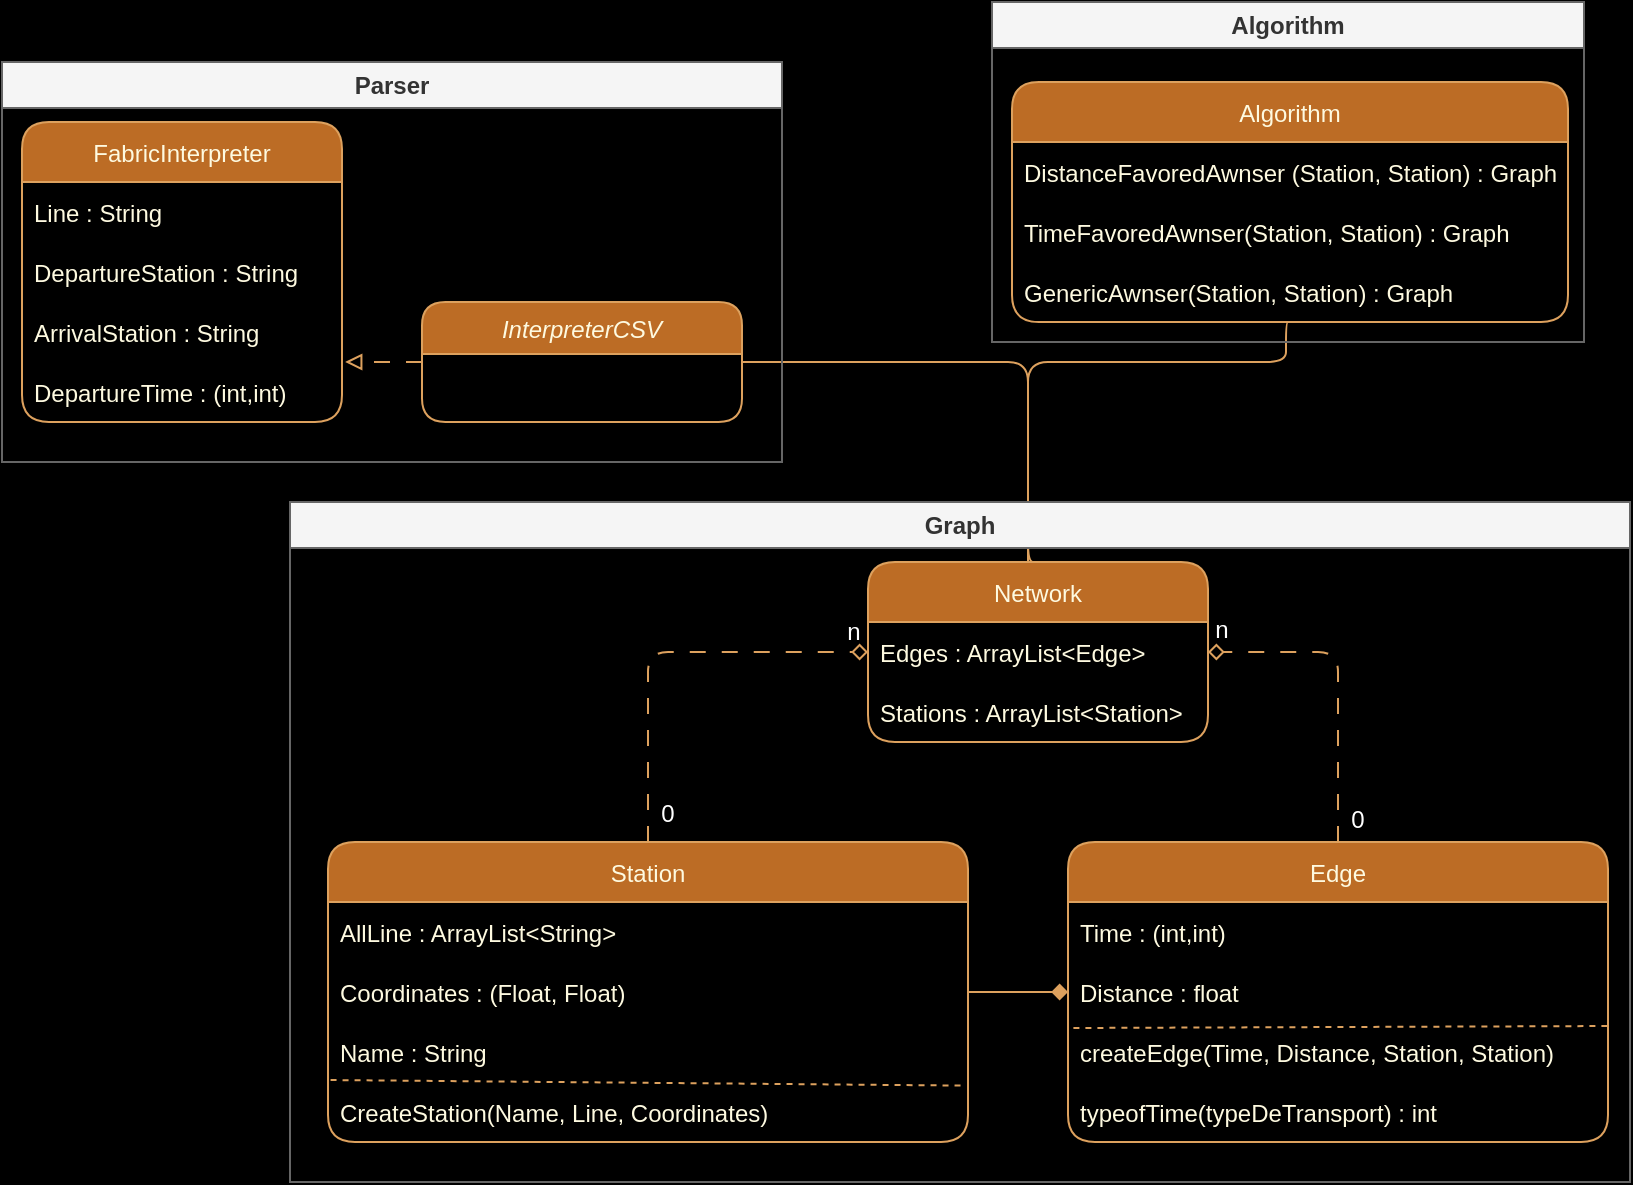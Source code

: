 <mxfile>
    <diagram id="C5RBs43oDa-KdzZeNtuy" name="Page-1">
        <mxGraphModel dx="1304" dy="616" grid="1" gridSize="10" guides="1" tooltips="1" connect="1" arrows="1" fold="1" page="1" pageScale="1" pageWidth="827" pageHeight="1169" background="#000000" math="0" shadow="0">
            <root>
                <mxCell id="WIyWlLk6GJQsqaUBKTNV-0"/>
                <mxCell id="WIyWlLk6GJQsqaUBKTNV-1" parent="WIyWlLk6GJQsqaUBKTNV-0"/>
                <mxCell id="tlL8x4SYafilrO8FaroJ-30" style="edgeStyle=orthogonalEdgeStyle;curved=0;rounded=1;sketch=0;orthogonalLoop=1;jettySize=auto;html=1;exitX=0;exitY=0.5;exitDx=0;exitDy=0;entryX=1.01;entryY=1;entryDx=0;entryDy=0;fontColor=#FEFAE0;strokeColor=#DDA15E;fillColor=#BC6C25;labelBackgroundColor=#283618;dashed=1;dashPattern=8 8;endArrow=block;endFill=0;entryPerimeter=0;" parent="WIyWlLk6GJQsqaUBKTNV-1" source="zkfFHV4jXpPFQw0GAbJ--0" target="tlL8x4SYafilrO8FaroJ-17" edge="1">
                    <mxGeometry relative="1" as="geometry"/>
                </mxCell>
                <mxCell id="zkfFHV4jXpPFQw0GAbJ--0" value="InterpreterCSV" style="swimlane;fontStyle=2;align=center;verticalAlign=top;childLayout=stackLayout;horizontal=1;startSize=26;horizontalStack=0;resizeParent=1;resizeLast=0;collapsible=1;marginBottom=0;rounded=1;shadow=0;strokeWidth=1;fillColor=#BC6C25;strokeColor=#DDA15E;fontColor=#FEFAE0;" parent="WIyWlLk6GJQsqaUBKTNV-1" vertex="1">
                    <mxGeometry x="217" y="310" width="160" height="60" as="geometry">
                        <mxRectangle x="230" y="140" width="160" height="26" as="alternateBounds"/>
                    </mxGeometry>
                </mxCell>
                <mxCell id="tlL8x4SYafilrO8FaroJ-0" value="Station" style="swimlane;fontStyle=0;childLayout=stackLayout;horizontal=1;startSize=30;horizontalStack=0;resizeParent=1;resizeParentMax=0;resizeLast=0;collapsible=1;marginBottom=0;fillColor=#BC6C25;strokeColor=#DDA15E;fontColor=#FEFAE0;rounded=1;" parent="WIyWlLk6GJQsqaUBKTNV-1" vertex="1">
                    <mxGeometry x="170" y="580" width="320" height="150" as="geometry"/>
                </mxCell>
                <mxCell id="tlL8x4SYafilrO8FaroJ-2" value="AllLine : ArrayList&lt;String&gt;" style="text;strokeColor=none;fillColor=none;align=left;verticalAlign=middle;spacingLeft=4;spacingRight=4;overflow=hidden;points=[[0,0.5],[1,0.5]];portConstraint=eastwest;rotatable=0;fontColor=#FEFAE0;rounded=1;" parent="tlL8x4SYafilrO8FaroJ-0" vertex="1">
                    <mxGeometry y="30" width="320" height="30" as="geometry"/>
                </mxCell>
                <mxCell id="tlL8x4SYafilrO8FaroJ-8" value="Coordinates : (Float, Float)" style="text;strokeColor=none;fillColor=none;align=left;verticalAlign=middle;spacingLeft=4;spacingRight=4;overflow=hidden;points=[[0,0.5],[1,0.5]];portConstraint=eastwest;rotatable=0;fontColor=#FEFAE0;rounded=1;" parent="tlL8x4SYafilrO8FaroJ-0" vertex="1">
                    <mxGeometry y="60" width="320" height="30" as="geometry"/>
                </mxCell>
                <mxCell id="tlL8x4SYafilrO8FaroJ-1" value="Name : String" style="text;strokeColor=none;fillColor=none;align=left;verticalAlign=middle;spacingLeft=4;spacingRight=4;overflow=hidden;points=[[0,0.5],[1,0.5]];portConstraint=eastwest;rotatable=0;fontColor=#FEFAE0;rounded=1;" parent="tlL8x4SYafilrO8FaroJ-0" vertex="1">
                    <mxGeometry y="90" width="320" height="30" as="geometry"/>
                </mxCell>
                <mxCell id="tlL8x4SYafilrO8FaroJ-40" value="" style="endArrow=none;dashed=1;html=1;rounded=1;sketch=0;fontColor=#FEFAE0;strokeColor=#DDA15E;fillColor=#BC6C25;curved=0;exitX=0.004;exitY=-0.033;exitDx=0;exitDy=0;exitPerimeter=0;labelBackgroundColor=#283618;entryX=0.991;entryY=0.06;entryDx=0;entryDy=0;entryPerimeter=0;" parent="tlL8x4SYafilrO8FaroJ-0" edge="1">
                    <mxGeometry width="50" height="50" relative="1" as="geometry">
                        <mxPoint x="1.28" y="119.01" as="sourcePoint"/>
                        <mxPoint x="317.12" y="121.8" as="targetPoint"/>
                        <Array as="points"/>
                    </mxGeometry>
                </mxCell>
                <mxCell id="13" value="CreateStation(Name, Line, Coordinates)" style="text;strokeColor=none;fillColor=none;align=left;verticalAlign=middle;spacingLeft=4;spacingRight=4;overflow=hidden;points=[[0,0.5],[1,0.5]];portConstraint=eastwest;rotatable=0;fontColor=#FEFAE0;rounded=1;" parent="tlL8x4SYafilrO8FaroJ-0" vertex="1">
                    <mxGeometry y="120" width="320" height="30" as="geometry"/>
                </mxCell>
                <mxCell id="tlL8x4SYafilrO8FaroJ-4" value="Edge" style="swimlane;fontStyle=0;childLayout=stackLayout;horizontal=1;startSize=30;horizontalStack=0;resizeParent=1;resizeParentMax=0;resizeLast=0;collapsible=1;marginBottom=0;fillColor=#BC6C25;strokeColor=#DDA15E;fontColor=#FEFAE0;rounded=1;" parent="WIyWlLk6GJQsqaUBKTNV-1" vertex="1">
                    <mxGeometry x="540" y="580" width="270" height="150" as="geometry"/>
                </mxCell>
                <mxCell id="tlL8x4SYafilrO8FaroJ-5" value="Time : (int,int)" style="text;strokeColor=none;fillColor=none;align=left;verticalAlign=middle;spacingLeft=4;spacingRight=4;overflow=hidden;points=[[0,0.5],[1,0.5]];portConstraint=eastwest;rotatable=0;fontColor=#FEFAE0;rounded=1;" parent="tlL8x4SYafilrO8FaroJ-4" vertex="1">
                    <mxGeometry y="30" width="270" height="30" as="geometry"/>
                </mxCell>
                <mxCell id="tlL8x4SYafilrO8FaroJ-7" value="Distance : float" style="text;strokeColor=none;fillColor=none;align=left;verticalAlign=middle;spacingLeft=4;spacingRight=4;overflow=hidden;points=[[0,0.5],[1,0.5]];portConstraint=eastwest;rotatable=0;fontColor=#FEFAE0;rounded=1;" parent="tlL8x4SYafilrO8FaroJ-4" vertex="1">
                    <mxGeometry y="60" width="270" height="30" as="geometry"/>
                </mxCell>
                <mxCell id="tlL8x4SYafilrO8FaroJ-32" value="createEdge(Time, Distance, Station, Station)" style="text;strokeColor=none;fillColor=none;align=left;verticalAlign=middle;spacingLeft=4;spacingRight=4;overflow=hidden;points=[[0,0.5],[1,0.5]];portConstraint=eastwest;rotatable=0;rounded=1;sketch=0;fontColor=#FEFAE0;" parent="tlL8x4SYafilrO8FaroJ-4" vertex="1">
                    <mxGeometry y="90" width="270" height="30" as="geometry"/>
                </mxCell>
                <mxCell id="tlL8x4SYafilrO8FaroJ-41" value="" style="endArrow=none;dashed=1;html=1;rounded=1;sketch=0;fontColor=#FEFAE0;strokeColor=#DDA15E;fillColor=#BC6C25;curved=0;entryX=1;entryY=0.067;entryDx=0;entryDy=0;entryPerimeter=0;exitX=0.01;exitY=0.1;exitDx=0;exitDy=0;exitPerimeter=0;labelBackgroundColor=#283618;" parent="tlL8x4SYafilrO8FaroJ-4" source="tlL8x4SYafilrO8FaroJ-32" target="tlL8x4SYafilrO8FaroJ-32" edge="1">
                    <mxGeometry width="50" height="50" relative="1" as="geometry">
                        <mxPoint x="10" y="92" as="sourcePoint"/>
                        <mxPoint x="210" y="110" as="targetPoint"/>
                    </mxGeometry>
                </mxCell>
                <mxCell id="tlL8x4SYafilrO8FaroJ-39" value="typeofTime(typeDeTransport) : int" style="text;strokeColor=none;fillColor=none;align=left;verticalAlign=middle;spacingLeft=4;spacingRight=4;overflow=hidden;points=[[0,0.5],[1,0.5]];portConstraint=eastwest;rotatable=0;rounded=1;sketch=0;fontColor=#FEFAE0;" parent="tlL8x4SYafilrO8FaroJ-4" vertex="1">
                    <mxGeometry y="120" width="270" height="30" as="geometry"/>
                </mxCell>
                <mxCell id="tlL8x4SYafilrO8FaroJ-14" value="FabricInterpreter" style="swimlane;fontStyle=0;childLayout=stackLayout;horizontal=1;startSize=30;horizontalStack=0;resizeParent=1;resizeParentMax=0;resizeLast=0;collapsible=1;marginBottom=0;fillColor=#BC6C25;strokeColor=#DDA15E;fontColor=#FEFAE0;rounded=1;" parent="WIyWlLk6GJQsqaUBKTNV-1" vertex="1">
                    <mxGeometry x="17" y="220" width="160" height="150" as="geometry"/>
                </mxCell>
                <mxCell id="tlL8x4SYafilrO8FaroJ-15" value="Line : String" style="text;strokeColor=none;fillColor=none;align=left;verticalAlign=middle;spacingLeft=4;spacingRight=4;overflow=hidden;points=[[0,0.5],[1,0.5]];portConstraint=eastwest;rotatable=0;fontColor=#FEFAE0;rounded=1;" parent="tlL8x4SYafilrO8FaroJ-14" vertex="1">
                    <mxGeometry y="30" width="160" height="30" as="geometry"/>
                </mxCell>
                <mxCell id="tlL8x4SYafilrO8FaroJ-16" value="DepartureStation : String" style="text;strokeColor=none;fillColor=none;align=left;verticalAlign=middle;spacingLeft=4;spacingRight=4;overflow=hidden;points=[[0,0.5],[1,0.5]];portConstraint=eastwest;rotatable=0;fontColor=#FEFAE0;rounded=1;" parent="tlL8x4SYafilrO8FaroJ-14" vertex="1">
                    <mxGeometry y="60" width="160" height="30" as="geometry"/>
                </mxCell>
                <mxCell id="tlL8x4SYafilrO8FaroJ-17" value="ArrivalStation : String" style="text;strokeColor=none;fillColor=none;align=left;verticalAlign=middle;spacingLeft=4;spacingRight=4;overflow=hidden;points=[[0,0.5],[1,0.5]];portConstraint=eastwest;rotatable=0;fontColor=#FEFAE0;rounded=1;" parent="tlL8x4SYafilrO8FaroJ-14" vertex="1">
                    <mxGeometry y="90" width="160" height="30" as="geometry"/>
                </mxCell>
                <mxCell id="tlL8x4SYafilrO8FaroJ-20" value="DepartureTime : (int,int)" style="text;strokeColor=none;fillColor=none;align=left;verticalAlign=middle;spacingLeft=4;spacingRight=4;overflow=hidden;points=[[0,0.5],[1,0.5]];portConstraint=eastwest;rotatable=0;fontColor=#FEFAE0;rounded=1;" parent="tlL8x4SYafilrO8FaroJ-14" vertex="1">
                    <mxGeometry y="120" width="160" height="30" as="geometry"/>
                </mxCell>
                <mxCell id="tlL8x4SYafilrO8FaroJ-37" style="edgeStyle=orthogonalEdgeStyle;curved=0;rounded=1;sketch=0;orthogonalLoop=1;jettySize=auto;html=1;entryX=0;entryY=0.5;entryDx=0;entryDy=0;fontColor=#FEFAE0;strokeColor=#DDA15E;fillColor=#BC6C25;labelBackgroundColor=#283618;endArrow=diamond;endFill=1;exitX=1;exitY=0.5;exitDx=0;exitDy=0;" parent="WIyWlLk6GJQsqaUBKTNV-1" source="tlL8x4SYafilrO8FaroJ-8" target="tlL8x4SYafilrO8FaroJ-7" edge="1">
                    <mxGeometry relative="1" as="geometry">
                        <mxPoint x="520" y="550" as="sourcePoint"/>
                        <Array as="points"/>
                    </mxGeometry>
                </mxCell>
                <mxCell id="tlL8x4SYafilrO8FaroJ-68" style="edgeStyle=orthogonalEdgeStyle;curved=0;rounded=1;sketch=0;orthogonalLoop=1;jettySize=auto;html=1;exitX=0.5;exitY=1;exitDx=0;exitDy=0;fontColor=#FEFAE0;strokeColor=#DDA15E;fillColor=#BC6C25;endArrow=none;endFill=0;" parent="WIyWlLk6GJQsqaUBKTNV-1" source="tlL8x4SYafilrO8FaroJ-48" target="tlL8x4SYafilrO8FaroJ-61" edge="1">
                    <mxGeometry relative="1" as="geometry">
                        <Array as="points">
                            <mxPoint x="649" y="320"/>
                            <mxPoint x="649" y="340"/>
                            <mxPoint x="520" y="340"/>
                        </Array>
                    </mxGeometry>
                </mxCell>
                <mxCell id="tlL8x4SYafilrO8FaroJ-48" value="Algorithm" style="swimlane;fontStyle=0;childLayout=stackLayout;horizontal=1;startSize=30;horizontalStack=0;resizeParent=1;resizeParentMax=0;resizeLast=0;collapsible=1;marginBottom=0;rounded=1;sketch=0;fontColor=#FEFAE0;strokeColor=#DDA15E;fillColor=#BC6C25;" parent="WIyWlLk6GJQsqaUBKTNV-1" vertex="1">
                    <mxGeometry x="512" y="200" width="278" height="120" as="geometry"/>
                </mxCell>
                <mxCell id="tlL8x4SYafilrO8FaroJ-56" value="DistanceFavoredAwnser (Station, Station) : Graph" style="text;strokeColor=none;fillColor=none;align=left;verticalAlign=middle;spacingLeft=4;spacingRight=4;overflow=hidden;points=[[0,0.5],[1,0.5]];portConstraint=eastwest;rotatable=0;rounded=1;sketch=0;fontColor=#FEFAE0;" parent="tlL8x4SYafilrO8FaroJ-48" vertex="1">
                    <mxGeometry y="30" width="278" height="30" as="geometry"/>
                </mxCell>
                <mxCell id="tlL8x4SYafilrO8FaroJ-57" value="TimeFavoredAwnser(Station, Station) : Graph" style="text;strokeColor=none;fillColor=none;align=left;verticalAlign=middle;spacingLeft=4;spacingRight=4;overflow=hidden;points=[[0,0.5],[1,0.5]];portConstraint=eastwest;rotatable=0;rounded=1;sketch=0;fontColor=#FEFAE0;" parent="tlL8x4SYafilrO8FaroJ-48" vertex="1">
                    <mxGeometry y="60" width="278" height="30" as="geometry"/>
                </mxCell>
                <mxCell id="tlL8x4SYafilrO8FaroJ-58" value="GenericAwnser(Station, Station) : Graph" style="text;strokeColor=none;fillColor=none;align=left;verticalAlign=middle;spacingLeft=4;spacingRight=4;overflow=hidden;points=[[0,0.5],[1,0.5]];portConstraint=eastwest;rotatable=0;rounded=1;sketch=0;fontColor=#FEFAE0;" parent="tlL8x4SYafilrO8FaroJ-48" vertex="1">
                    <mxGeometry y="90" width="278" height="30" as="geometry"/>
                </mxCell>
                <mxCell id="tlL8x4SYafilrO8FaroJ-67" style="edgeStyle=orthogonalEdgeStyle;curved=0;rounded=1;sketch=0;orthogonalLoop=1;jettySize=auto;html=1;exitX=0.5;exitY=0;exitDx=0;exitDy=0;entryX=1;entryY=0.5;entryDx=0;entryDy=0;fontColor=#FEFAE0;strokeColor=#DDA15E;fillColor=#BC6C25;endArrow=none;endFill=0;" parent="WIyWlLk6GJQsqaUBKTNV-1" source="tlL8x4SYafilrO8FaroJ-61" target="zkfFHV4jXpPFQw0GAbJ--0" edge="1">
                    <mxGeometry relative="1" as="geometry">
                        <Array as="points">
                            <mxPoint x="520" y="340"/>
                        </Array>
                    </mxGeometry>
                </mxCell>
                <mxCell id="tlL8x4SYafilrO8FaroJ-61" value="Network" style="swimlane;fontStyle=0;childLayout=stackLayout;horizontal=1;startSize=30;horizontalStack=0;resizeParent=1;resizeParentMax=0;resizeLast=0;collapsible=1;marginBottom=0;rounded=1;sketch=0;fontColor=#FEFAE0;strokeColor=#DDA15E;fillColor=#BC6C25;" parent="WIyWlLk6GJQsqaUBKTNV-1" vertex="1">
                    <mxGeometry x="440" y="440" width="170" height="90" as="geometry"/>
                </mxCell>
                <mxCell id="tlL8x4SYafilrO8FaroJ-62" value="Edges : ArrayList&lt;Edge&gt;" style="text;strokeColor=none;fillColor=none;align=left;verticalAlign=middle;spacingLeft=4;spacingRight=4;overflow=hidden;points=[[0,0.5],[1,0.5]];portConstraint=eastwest;rotatable=0;rounded=1;sketch=0;fontColor=#FEFAE0;" parent="tlL8x4SYafilrO8FaroJ-61" vertex="1">
                    <mxGeometry y="30" width="170" height="30" as="geometry"/>
                </mxCell>
                <mxCell id="tlL8x4SYafilrO8FaroJ-63" value="Stations : ArrayList&lt;Station&gt;" style="text;strokeColor=none;fillColor=none;align=left;verticalAlign=middle;spacingLeft=4;spacingRight=4;overflow=hidden;points=[[0,0.5],[1,0.5]];portConstraint=eastwest;rotatable=0;rounded=1;sketch=0;fontColor=#FEFAE0;" parent="tlL8x4SYafilrO8FaroJ-61" vertex="1">
                    <mxGeometry y="60" width="170" height="30" as="geometry"/>
                </mxCell>
                <mxCell id="tlL8x4SYafilrO8FaroJ-65" style="edgeStyle=orthogonalEdgeStyle;curved=0;rounded=1;sketch=0;orthogonalLoop=1;jettySize=auto;html=1;fontColor=#FEFAE0;strokeColor=#DDA15E;fillColor=#BC6C25;labelBackgroundColor=#283618;endArrow=diamond;endFill=0;dashed=1;dashPattern=8 8;entryX=1;entryY=0.5;entryDx=0;entryDy=0;exitX=0.5;exitY=0;exitDx=0;exitDy=0;" parent="WIyWlLk6GJQsqaUBKTNV-1" source="tlL8x4SYafilrO8FaroJ-4" target="tlL8x4SYafilrO8FaroJ-62" edge="1">
                    <mxGeometry relative="1" as="geometry">
                        <mxPoint x="760" y="420" as="sourcePoint"/>
                        <Array as="points">
                            <mxPoint x="675" y="485"/>
                        </Array>
                    </mxGeometry>
                </mxCell>
                <mxCell id="tlL8x4SYafilrO8FaroJ-66" style="edgeStyle=orthogonalEdgeStyle;curved=0;rounded=1;sketch=0;orthogonalLoop=1;jettySize=auto;html=1;fontColor=#FEFAE0;strokeColor=#DDA15E;fillColor=#BC6C25;labelBackgroundColor=#283618;endArrow=diamond;endFill=0;dashed=1;dashPattern=8 8;exitX=0.5;exitY=0;exitDx=0;exitDy=0;entryX=0;entryY=0.5;entryDx=0;entryDy=0;" parent="WIyWlLk6GJQsqaUBKTNV-1" source="tlL8x4SYafilrO8FaroJ-0" target="tlL8x4SYafilrO8FaroJ-62" edge="1">
                    <mxGeometry relative="1" as="geometry">
                        <mxPoint x="280" y="415" as="targetPoint"/>
                        <Array as="points">
                            <mxPoint x="330" y="485"/>
                        </Array>
                    </mxGeometry>
                </mxCell>
                <mxCell id="4" value="2" style="text;html=1;strokeColor=none;fillColor=none;align=center;verticalAlign=middle;whiteSpace=wrap;rounded=0;" parent="WIyWlLk6GJQsqaUBKTNV-1" vertex="1">
                    <mxGeometry x="488" y="639" width="20" height="10" as="geometry"/>
                </mxCell>
                <mxCell id="10" value="1-n" style="text;html=1;strokeColor=none;fillColor=none;align=center;verticalAlign=middle;whiteSpace=wrap;rounded=0;" parent="WIyWlLk6GJQsqaUBKTNV-1" vertex="1">
                    <mxGeometry x="510" y="634" width="30" height="20" as="geometry"/>
                </mxCell>
                <mxCell id="14" value="&lt;font color=&quot;#ffffff&quot;&gt;0&lt;/font&gt;" style="text;html=1;strokeColor=none;fillColor=none;align=center;verticalAlign=middle;whiteSpace=wrap;rounded=0;" parent="WIyWlLk6GJQsqaUBKTNV-1" vertex="1">
                    <mxGeometry x="330" y="561" width="20" height="10" as="geometry"/>
                </mxCell>
                <mxCell id="16" value="&lt;font color=&quot;#ffffff&quot;&gt;0&lt;/font&gt;" style="text;html=1;strokeColor=none;fillColor=none;align=center;verticalAlign=middle;whiteSpace=wrap;rounded=0;" parent="WIyWlLk6GJQsqaUBKTNV-1" vertex="1">
                    <mxGeometry x="675" y="564" width="20" height="10" as="geometry"/>
                </mxCell>
                <mxCell id="17" value="&lt;font color=&quot;#ffffff&quot;&gt;n&lt;/font&gt;" style="text;html=1;strokeColor=none;fillColor=none;align=center;verticalAlign=middle;whiteSpace=wrap;rounded=0;" parent="WIyWlLk6GJQsqaUBKTNV-1" vertex="1">
                    <mxGeometry x="612" y="469" width="10" height="10" as="geometry"/>
                </mxCell>
                <mxCell id="19" value="Parser" style="swimlane;whiteSpace=wrap;html=1;strokeColor=#666666;fillColor=#f5f5f5;fontColor=#333333;" parent="WIyWlLk6GJQsqaUBKTNV-1" vertex="1">
                    <mxGeometry x="7" y="190" width="390" height="200" as="geometry"/>
                </mxCell>
                <mxCell id="21" value="Algorithm" style="swimlane;whiteSpace=wrap;html=1;strokeColor=#666666;fillColor=#f5f5f5;fontColor=#333333;" parent="WIyWlLk6GJQsqaUBKTNV-1" vertex="1">
                    <mxGeometry x="502" y="160" width="296" height="170" as="geometry"/>
                </mxCell>
                <mxCell id="23" value="Graph" style="swimlane;whiteSpace=wrap;html=1;strokeColor=#666666;fillColor=#f5f5f5;fontColor=#333333;" parent="WIyWlLk6GJQsqaUBKTNV-1" vertex="1">
                    <mxGeometry x="151" y="410" width="670" height="340" as="geometry"/>
                </mxCell>
                <mxCell id="15" value="&lt;font color=&quot;#ffffff&quot;&gt;n&lt;/font&gt;" style="text;html=1;strokeColor=none;fillColor=none;align=center;verticalAlign=middle;whiteSpace=wrap;rounded=0;" parent="23" vertex="1">
                    <mxGeometry x="272" y="60" width="20" height="10" as="geometry"/>
                </mxCell>
            </root>
        </mxGraphModel>
    </diagram>
</mxfile>